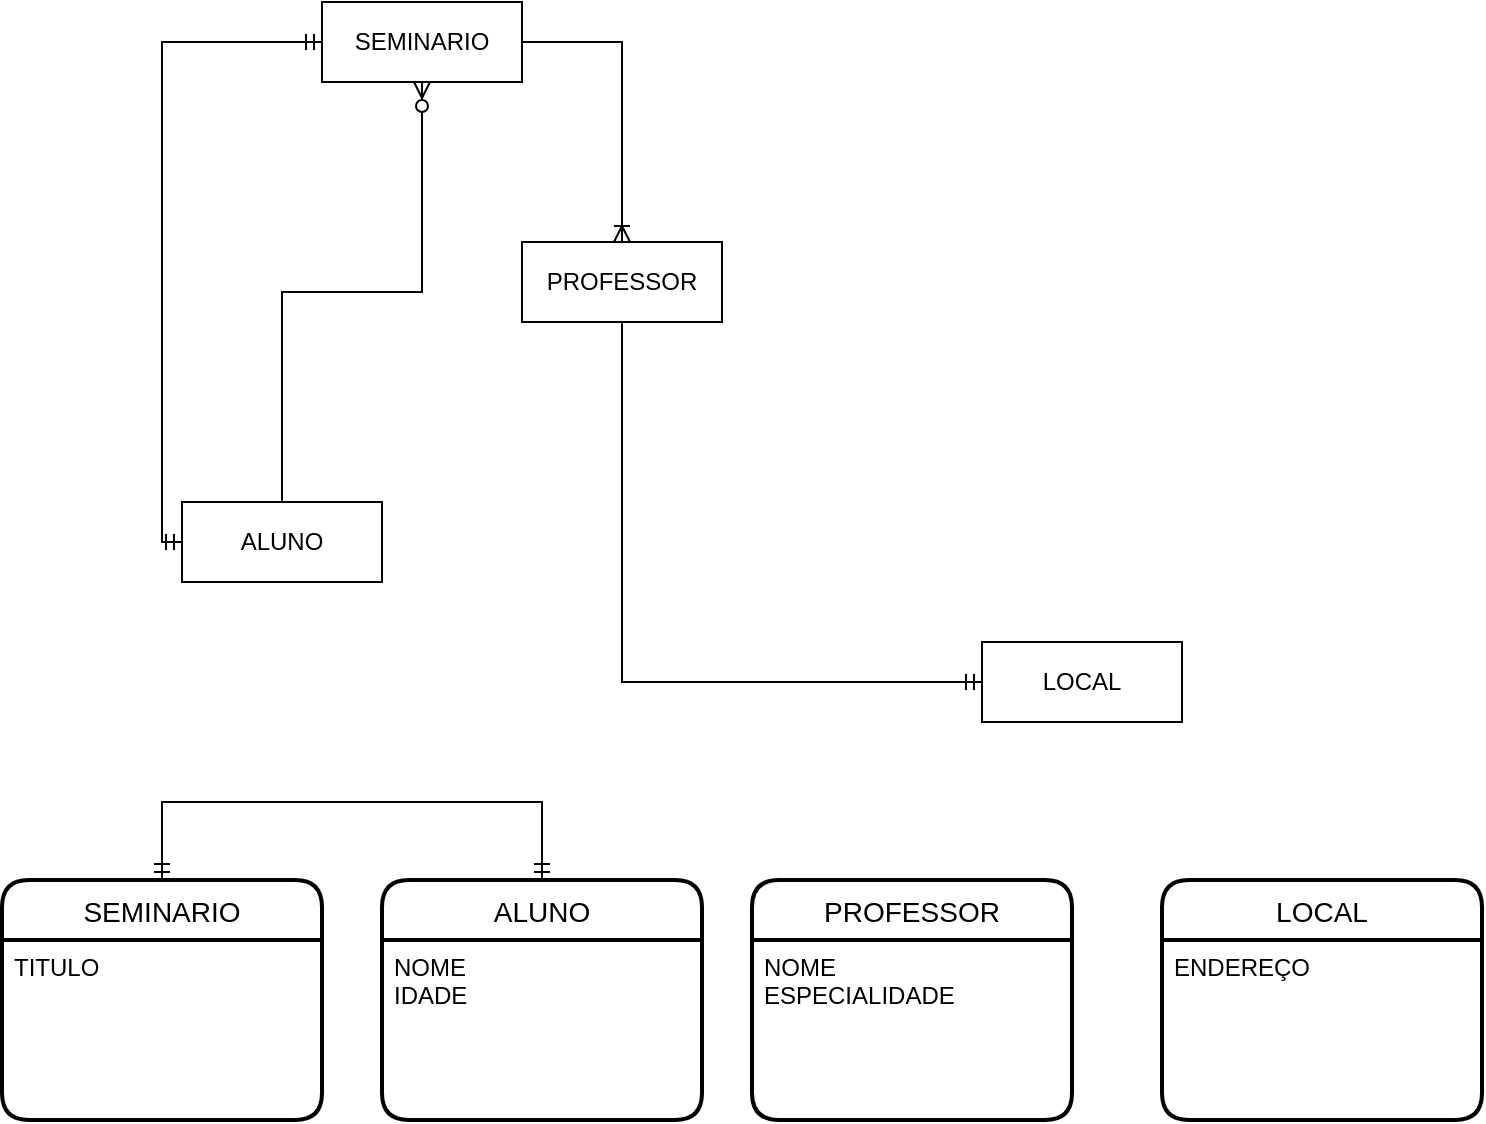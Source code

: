 <mxfile version="20.3.6" type="github">
  <diagram id="R2lEEEUBdFMjLlhIrx00" name="Page-1">
    <mxGraphModel dx="1426" dy="801" grid="1" gridSize="10" guides="1" tooltips="1" connect="1" arrows="1" fold="1" page="1" pageScale="1" pageWidth="850" pageHeight="1100" math="0" shadow="0" extFonts="Permanent Marker^https://fonts.googleapis.com/css?family=Permanent+Marker">
      <root>
        <mxCell id="0" />
        <mxCell id="1" parent="0" />
        <mxCell id="e8KulYZDanbb8ktKlw-F-2" value="PROFESSOR" style="whiteSpace=wrap;html=1;align=center;" vertex="1" parent="1">
          <mxGeometry x="310" y="240" width="100" height="40" as="geometry" />
        </mxCell>
        <mxCell id="e8KulYZDanbb8ktKlw-F-3" value="ALUNO" style="whiteSpace=wrap;html=1;align=center;" vertex="1" parent="1">
          <mxGeometry x="140" y="370" width="100" height="40" as="geometry" />
        </mxCell>
        <mxCell id="e8KulYZDanbb8ktKlw-F-4" value="SEMINARIO" style="whiteSpace=wrap;html=1;align=center;" vertex="1" parent="1">
          <mxGeometry x="210" y="120" width="100" height="40" as="geometry" />
        </mxCell>
        <mxCell id="e8KulYZDanbb8ktKlw-F-5" value="LOCAL" style="whiteSpace=wrap;html=1;align=center;" vertex="1" parent="1">
          <mxGeometry x="540" y="440" width="100" height="40" as="geometry" />
        </mxCell>
        <mxCell id="e8KulYZDanbb8ktKlw-F-8" value="" style="edgeStyle=orthogonalEdgeStyle;fontSize=12;html=1;endArrow=ERzeroToMany;endFill=1;rounded=0;exitX=0.5;exitY=0;exitDx=0;exitDy=0;entryX=0.5;entryY=1;entryDx=0;entryDy=0;" edge="1" parent="1" source="e8KulYZDanbb8ktKlw-F-3" target="e8KulYZDanbb8ktKlw-F-4">
          <mxGeometry width="100" height="100" relative="1" as="geometry">
            <mxPoint x="450" y="410" as="sourcePoint" />
            <mxPoint x="240" y="220" as="targetPoint" />
          </mxGeometry>
        </mxCell>
        <mxCell id="e8KulYZDanbb8ktKlw-F-7" value="" style="edgeStyle=orthogonalEdgeStyle;fontSize=12;html=1;endArrow=ERmandOne;startArrow=ERmandOne;rounded=0;entryX=0;entryY=0.5;entryDx=0;entryDy=0;exitX=0;exitY=0.5;exitDx=0;exitDy=0;" edge="1" parent="1" source="e8KulYZDanbb8ktKlw-F-4" target="e8KulYZDanbb8ktKlw-F-3">
          <mxGeometry width="100" height="100" relative="1" as="geometry">
            <mxPoint x="290" y="340" as="sourcePoint" />
            <mxPoint x="-110" y="150" as="targetPoint" />
          </mxGeometry>
        </mxCell>
        <mxCell id="e8KulYZDanbb8ktKlw-F-10" value="" style="edgeStyle=orthogonalEdgeStyle;fontSize=12;html=1;endArrow=ERoneToMany;rounded=0;entryX=0.5;entryY=0;entryDx=0;entryDy=0;exitX=1;exitY=0.5;exitDx=0;exitDy=0;" edge="1" parent="1" source="e8KulYZDanbb8ktKlw-F-4" target="e8KulYZDanbb8ktKlw-F-2">
          <mxGeometry width="100" height="100" relative="1" as="geometry">
            <mxPoint x="370" y="460" as="sourcePoint" />
            <mxPoint x="470" y="360" as="targetPoint" />
          </mxGeometry>
        </mxCell>
        <mxCell id="e8KulYZDanbb8ktKlw-F-11" value="" style="edgeStyle=orthogonalEdgeStyle;fontSize=12;html=1;endArrow=ERmandOne;rounded=0;entryX=0;entryY=0.5;entryDx=0;entryDy=0;exitX=0.5;exitY=1;exitDx=0;exitDy=0;" edge="1" parent="1" source="e8KulYZDanbb8ktKlw-F-2" target="e8KulYZDanbb8ktKlw-F-5">
          <mxGeometry width="100" height="100" relative="1" as="geometry">
            <mxPoint x="370" y="460" as="sourcePoint" />
            <mxPoint x="470" y="360" as="targetPoint" />
          </mxGeometry>
        </mxCell>
        <mxCell id="e8KulYZDanbb8ktKlw-F-12" value="SEMINARIO" style="swimlane;childLayout=stackLayout;horizontal=1;startSize=30;horizontalStack=0;rounded=1;fontSize=14;fontStyle=0;strokeWidth=2;resizeParent=0;resizeLast=1;shadow=0;dashed=0;align=center;" vertex="1" parent="1">
          <mxGeometry x="50" y="559" width="160" height="120" as="geometry" />
        </mxCell>
        <mxCell id="e8KulYZDanbb8ktKlw-F-13" value="TITULO" style="align=left;strokeColor=none;fillColor=none;spacingLeft=4;fontSize=12;verticalAlign=top;resizable=0;rotatable=0;part=1;" vertex="1" parent="e8KulYZDanbb8ktKlw-F-12">
          <mxGeometry y="30" width="160" height="90" as="geometry" />
        </mxCell>
        <mxCell id="e8KulYZDanbb8ktKlw-F-14" value="ALUNO" style="swimlane;childLayout=stackLayout;horizontal=1;startSize=30;horizontalStack=0;rounded=1;fontSize=14;fontStyle=0;strokeWidth=2;resizeParent=0;resizeLast=1;shadow=0;dashed=0;align=center;" vertex="1" parent="1">
          <mxGeometry x="240" y="559" width="160" height="120" as="geometry" />
        </mxCell>
        <mxCell id="e8KulYZDanbb8ktKlw-F-15" value="NOME&#xa;IDADE" style="align=left;strokeColor=none;fillColor=none;spacingLeft=4;fontSize=12;verticalAlign=top;resizable=0;rotatable=0;part=1;" vertex="1" parent="e8KulYZDanbb8ktKlw-F-14">
          <mxGeometry y="30" width="160" height="90" as="geometry" />
        </mxCell>
        <mxCell id="e8KulYZDanbb8ktKlw-F-16" value="PROFESSOR" style="swimlane;childLayout=stackLayout;horizontal=1;startSize=30;horizontalStack=0;rounded=1;fontSize=14;fontStyle=0;strokeWidth=2;resizeParent=0;resizeLast=1;shadow=0;dashed=0;align=center;" vertex="1" parent="1">
          <mxGeometry x="425" y="559" width="160" height="120" as="geometry" />
        </mxCell>
        <mxCell id="e8KulYZDanbb8ktKlw-F-17" value="NOME&#xa;ESPECIALIDADE" style="align=left;strokeColor=none;fillColor=none;spacingLeft=4;fontSize=12;verticalAlign=top;resizable=0;rotatable=0;part=1;" vertex="1" parent="e8KulYZDanbb8ktKlw-F-16">
          <mxGeometry y="30" width="160" height="90" as="geometry" />
        </mxCell>
        <mxCell id="e8KulYZDanbb8ktKlw-F-19" value="LOCAL" style="swimlane;childLayout=stackLayout;horizontal=1;startSize=30;horizontalStack=0;rounded=1;fontSize=14;fontStyle=0;strokeWidth=2;resizeParent=0;resizeLast=1;shadow=0;dashed=0;align=center;" vertex="1" parent="1">
          <mxGeometry x="630" y="559" width="160" height="120" as="geometry">
            <mxRectangle x="630" y="559" width="90" height="30" as="alternateBounds" />
          </mxGeometry>
        </mxCell>
        <mxCell id="e8KulYZDanbb8ktKlw-F-20" value="ENDEREÇO" style="align=left;strokeColor=none;fillColor=none;spacingLeft=4;fontSize=12;verticalAlign=top;resizable=0;rotatable=0;part=1;" vertex="1" parent="e8KulYZDanbb8ktKlw-F-19">
          <mxGeometry y="30" width="160" height="90" as="geometry" />
        </mxCell>
        <mxCell id="e8KulYZDanbb8ktKlw-F-22" value="" style="edgeStyle=orthogonalEdgeStyle;fontSize=12;html=1;endArrow=ERmandOne;startArrow=ERmandOne;rounded=0;exitX=0.5;exitY=0;exitDx=0;exitDy=0;entryX=0.5;entryY=0;entryDx=0;entryDy=0;" edge="1" parent="1" source="e8KulYZDanbb8ktKlw-F-12" target="e8KulYZDanbb8ktKlw-F-14">
          <mxGeometry width="100" height="100" relative="1" as="geometry">
            <mxPoint x="190" y="540" as="sourcePoint" />
            <mxPoint x="290" y="440" as="targetPoint" />
            <Array as="points">
              <mxPoint x="130" y="520" />
              <mxPoint x="320" y="520" />
            </Array>
          </mxGeometry>
        </mxCell>
      </root>
    </mxGraphModel>
  </diagram>
</mxfile>
